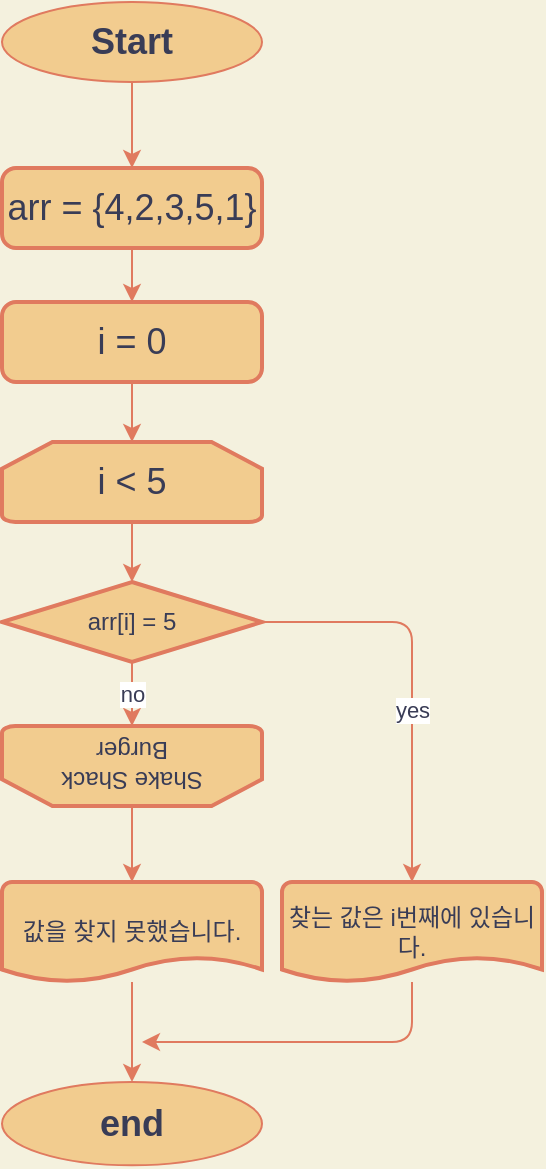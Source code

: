 <mxfile version="19.0.3" type="device"><diagram id="efCO1U7hNq4zMnlpDRID" name="Page-1"><mxGraphModel dx="1102" dy="822" grid="1" gridSize="10" guides="1" tooltips="1" connect="1" arrows="1" fold="1" page="1" pageScale="1" pageWidth="850" pageHeight="1100" background="#F4F1DE" math="0" shadow="0"><root><mxCell id="0"/><mxCell id="1" parent="0"/><mxCell id="JXl9FtCLczqFd1O3RUys-23" value="no" style="edgeStyle=orthogonalEdgeStyle;curved=0;rounded=1;sketch=0;orthogonalLoop=1;jettySize=auto;html=1;fontColor=#393C56;strokeColor=#E07A5F;fillColor=#F2CC8F;" edge="1" parent="1" source="JXl9FtCLczqFd1O3RUys-3" target="JXl9FtCLczqFd1O3RUys-20"><mxGeometry relative="1" as="geometry"/></mxCell><mxCell id="JXl9FtCLczqFd1O3RUys-24" value="yes" style="edgeStyle=orthogonalEdgeStyle;curved=0;rounded=1;sketch=0;orthogonalLoop=1;jettySize=auto;html=1;fontColor=#393C56;strokeColor=#E07A5F;fillColor=#F2CC8F;" edge="1" parent="1" source="JXl9FtCLczqFd1O3RUys-3" target="JXl9FtCLczqFd1O3RUys-11"><mxGeometry x="0.163" relative="1" as="geometry"><mxPoint as="offset"/></mxGeometry></mxCell><mxCell id="JXl9FtCLczqFd1O3RUys-3" value="arr[i] = 5" style="strokeWidth=2;html=1;shape=mxgraph.flowchart.decision;whiteSpace=wrap;fontSize=12;fillColor=#F2CC8F;strokeColor=#E07A5F;fontColor=#393C56;" vertex="1" parent="1"><mxGeometry x="210" y="400" width="130" height="40" as="geometry"/></mxCell><mxCell id="JXl9FtCLczqFd1O3RUys-6" value="end" style="ellipse;whiteSpace=wrap;html=1;fontSize=18;fontStyle=1;fillColor=#F2CC8F;strokeColor=#E07A5F;fontColor=#393C56;" vertex="1" parent="1"><mxGeometry x="210" y="650" width="130" height="41.67" as="geometry"/></mxCell><mxCell id="JXl9FtCLczqFd1O3RUys-28" style="edgeStyle=orthogonalEdgeStyle;curved=0;rounded=1;sketch=0;orthogonalLoop=1;jettySize=auto;html=1;exitX=0.5;exitY=1;exitDx=0;exitDy=0;entryX=0.5;entryY=0;entryDx=0;entryDy=0;entryPerimeter=0;fontColor=#393C56;strokeColor=#E07A5F;fillColor=#F2CC8F;" edge="1" parent="1" source="JXl9FtCLczqFd1O3RUys-9" target="JXl9FtCLczqFd1O3RUys-19"><mxGeometry relative="1" as="geometry"/></mxCell><mxCell id="JXl9FtCLczqFd1O3RUys-9" value="i = 0" style="rounded=1;whiteSpace=wrap;html=1;absoluteArcSize=1;arcSize=14;strokeWidth=2;fontSize=18;fillColor=#F2CC8F;strokeColor=#E07A5F;fontColor=#393C56;" vertex="1" parent="1"><mxGeometry x="210" y="260" width="130" height="40" as="geometry"/></mxCell><mxCell id="JXl9FtCLczqFd1O3RUys-10" style="edgeStyle=orthogonalEdgeStyle;curved=0;rounded=1;sketch=0;orthogonalLoop=1;jettySize=auto;html=1;fontColor=#393C56;strokeColor=#E07A5F;fillColor=#F2CC8F;labelBackgroundColor=#F4F1DE;" edge="1" parent="1" source="JXl9FtCLczqFd1O3RUys-11"><mxGeometry relative="1" as="geometry"><Array as="points"><mxPoint x="415" y="630"/></Array><mxPoint x="280" y="630" as="targetPoint"/></mxGeometry></mxCell><mxCell id="JXl9FtCLczqFd1O3RUys-11" value="찾는 값은 i번째에 있습니다." style="strokeWidth=2;html=1;shape=mxgraph.flowchart.document2;whiteSpace=wrap;size=0.25;rounded=0;sketch=0;fontColor=#393C56;fillColor=#F2CC8F;strokeColor=#E07A5F;" vertex="1" parent="1"><mxGeometry x="350" y="550" width="130" height="50" as="geometry"/></mxCell><mxCell id="JXl9FtCLczqFd1O3RUys-31" value="" style="edgeStyle=orthogonalEdgeStyle;curved=0;rounded=1;sketch=0;orthogonalLoop=1;jettySize=auto;html=1;fontColor=#393C56;strokeColor=#E07A5F;fillColor=#F2CC8F;" edge="1" parent="1" source="JXl9FtCLczqFd1O3RUys-13" target="JXl9FtCLczqFd1O3RUys-6"><mxGeometry relative="1" as="geometry"/></mxCell><mxCell id="JXl9FtCLczqFd1O3RUys-13" value="값을 찾지 못했습니다." style="strokeWidth=2;html=1;shape=mxgraph.flowchart.document2;whiteSpace=wrap;size=0.25;rounded=0;sketch=0;fontColor=#393C56;fillColor=#F2CC8F;strokeColor=#E07A5F;" vertex="1" parent="1"><mxGeometry x="210" y="550" width="130" height="50" as="geometry"/></mxCell><mxCell id="JXl9FtCLczqFd1O3RUys-27" style="edgeStyle=orthogonalEdgeStyle;curved=0;rounded=1;sketch=0;orthogonalLoop=1;jettySize=auto;html=1;exitX=0.5;exitY=1;exitDx=0;exitDy=0;entryX=0.5;entryY=0;entryDx=0;entryDy=0;fontColor=#393C56;strokeColor=#E07A5F;fillColor=#F2CC8F;" edge="1" parent="1" source="JXl9FtCLczqFd1O3RUys-16" target="JXl9FtCLczqFd1O3RUys-9"><mxGeometry relative="1" as="geometry"/></mxCell><mxCell id="JXl9FtCLczqFd1O3RUys-16" value="arr = {4,2,3,5,1}" style="rounded=1;whiteSpace=wrap;html=1;absoluteArcSize=1;arcSize=14;strokeWidth=2;fontSize=18;fillColor=#F2CC8F;strokeColor=#E07A5F;fontColor=#393C56;" vertex="1" parent="1"><mxGeometry x="210" y="193" width="130" height="40" as="geometry"/></mxCell><mxCell id="JXl9FtCLczqFd1O3RUys-17" value="" style="edgeStyle=orthogonalEdgeStyle;curved=0;rounded=1;sketch=0;orthogonalLoop=1;jettySize=auto;html=1;fontColor=#393C56;strokeColor=#E07A5F;fillColor=#F2CC8F;labelBackgroundColor=#F4F1DE;" edge="1" parent="1" source="JXl9FtCLczqFd1O3RUys-18" target="JXl9FtCLczqFd1O3RUys-16"><mxGeometry relative="1" as="geometry"/></mxCell><mxCell id="JXl9FtCLczqFd1O3RUys-18" value="Start" style="ellipse;whiteSpace=wrap;html=1;fontSize=18;fontStyle=1;fillColor=#F2CC8F;strokeColor=#E07A5F;fontColor=#393C56;" vertex="1" parent="1"><mxGeometry x="210" y="110" width="130" height="40" as="geometry"/></mxCell><mxCell id="JXl9FtCLczqFd1O3RUys-26" style="edgeStyle=orthogonalEdgeStyle;curved=0;rounded=1;sketch=0;orthogonalLoop=1;jettySize=auto;html=1;exitX=0.5;exitY=1;exitDx=0;exitDy=0;exitPerimeter=0;entryX=0.5;entryY=0;entryDx=0;entryDy=0;entryPerimeter=0;fontColor=#393C56;strokeColor=#E07A5F;fillColor=#F2CC8F;" edge="1" parent="1" source="JXl9FtCLczqFd1O3RUys-19" target="JXl9FtCLczqFd1O3RUys-3"><mxGeometry relative="1" as="geometry"/></mxCell><mxCell id="JXl9FtCLczqFd1O3RUys-19" value="&lt;span style=&quot;font-size: 18px;&quot;&gt;i &amp;lt; 5&lt;/span&gt;" style="strokeWidth=2;html=1;shape=mxgraph.flowchart.loop_limit;whiteSpace=wrap;fillColor=#F2CC8F;strokeColor=#E07A5F;fontColor=#393C56;" vertex="1" parent="1"><mxGeometry x="210" y="330" width="130" height="40" as="geometry"/></mxCell><mxCell id="JXl9FtCLczqFd1O3RUys-30" style="edgeStyle=orthogonalEdgeStyle;curved=0;rounded=1;sketch=0;orthogonalLoop=1;jettySize=auto;html=1;exitX=0.5;exitY=0;exitDx=0;exitDy=0;exitPerimeter=0;entryX=0.5;entryY=0;entryDx=0;entryDy=0;entryPerimeter=0;fontColor=#393C56;strokeColor=#E07A5F;fillColor=#F2CC8F;" edge="1" parent="1" source="JXl9FtCLczqFd1O3RUys-20" target="JXl9FtCLczqFd1O3RUys-13"><mxGeometry relative="1" as="geometry"/></mxCell><mxCell id="JXl9FtCLczqFd1O3RUys-20" value="Shake Shack&lt;br&gt;Burger" style="strokeWidth=2;html=1;shape=mxgraph.flowchart.loop_limit;whiteSpace=wrap;fillColor=#F2CC8F;strokeColor=#E07A5F;fontColor=#393C56;rotation=-180;" vertex="1" parent="1"><mxGeometry x="210" y="472" width="130" height="40" as="geometry"/></mxCell></root></mxGraphModel></diagram></mxfile>